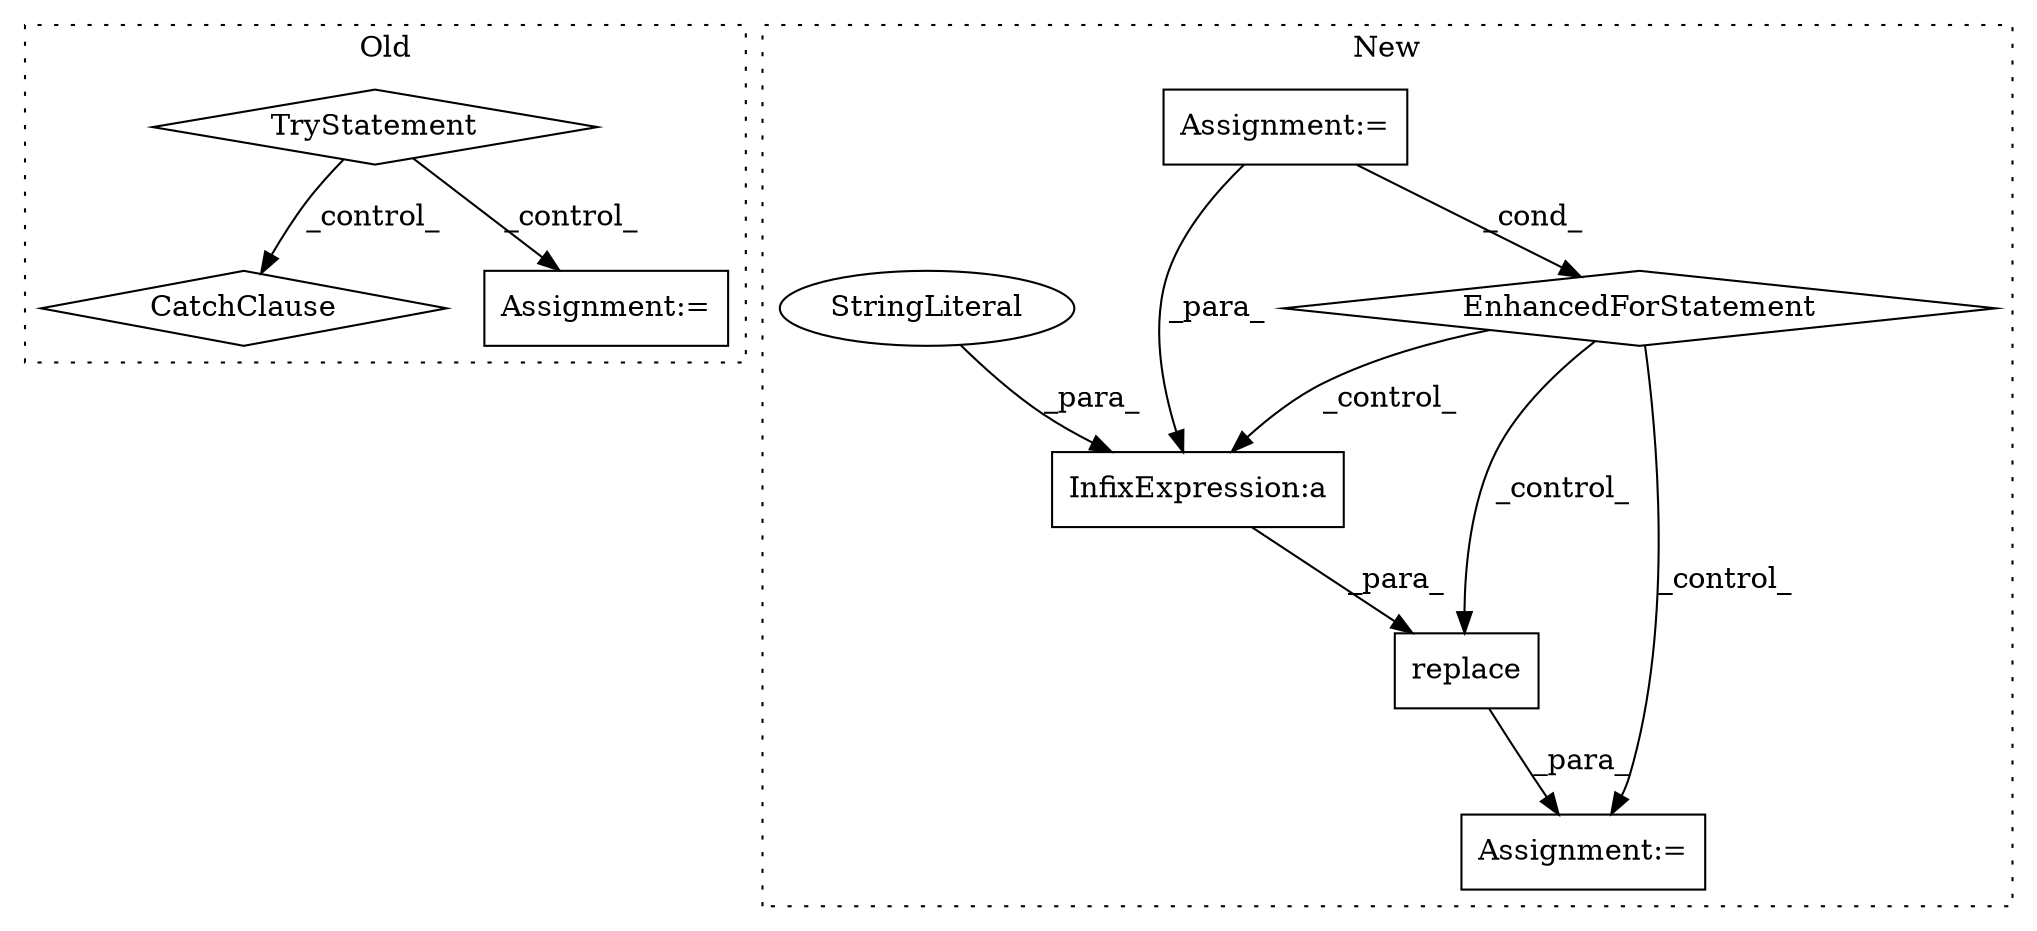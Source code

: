 digraph G {
subgraph cluster0 {
1 [label="CatchClause" a="12" s="1038,1072" l="11,2" shape="diamond"];
3 [label="TryStatement" a="54" s="989" l="4" shape="diamond"];
5 [label="Assignment:=" a="7" s="1003" l="1" shape="box"];
label = "Old";
style="dotted";
}
subgraph cluster1 {
2 [label="replace" a="32" s="1360,1388" l="8,1" shape="box"];
4 [label="Assignment:=" a="7" s="1356" l="1" shape="box"];
6 [label="EnhancedForStatement" a="70" s="1247,1344" l="53,2" shape="diamond"];
7 [label="Assignment:=" a="7" s="1247,1344" l="53,2" shape="box"];
8 [label="InfixExpression:a" a="27" s="1379" l="3" shape="box"];
9 [label="StringLiteral" a="45" s="1382" l="4" shape="ellipse"];
label = "New";
style="dotted";
}
2 -> 4 [label="_para_"];
3 -> 5 [label="_control_"];
3 -> 1 [label="_control_"];
6 -> 4 [label="_control_"];
6 -> 2 [label="_control_"];
6 -> 8 [label="_control_"];
7 -> 6 [label="_cond_"];
7 -> 8 [label="_para_"];
8 -> 2 [label="_para_"];
9 -> 8 [label="_para_"];
}